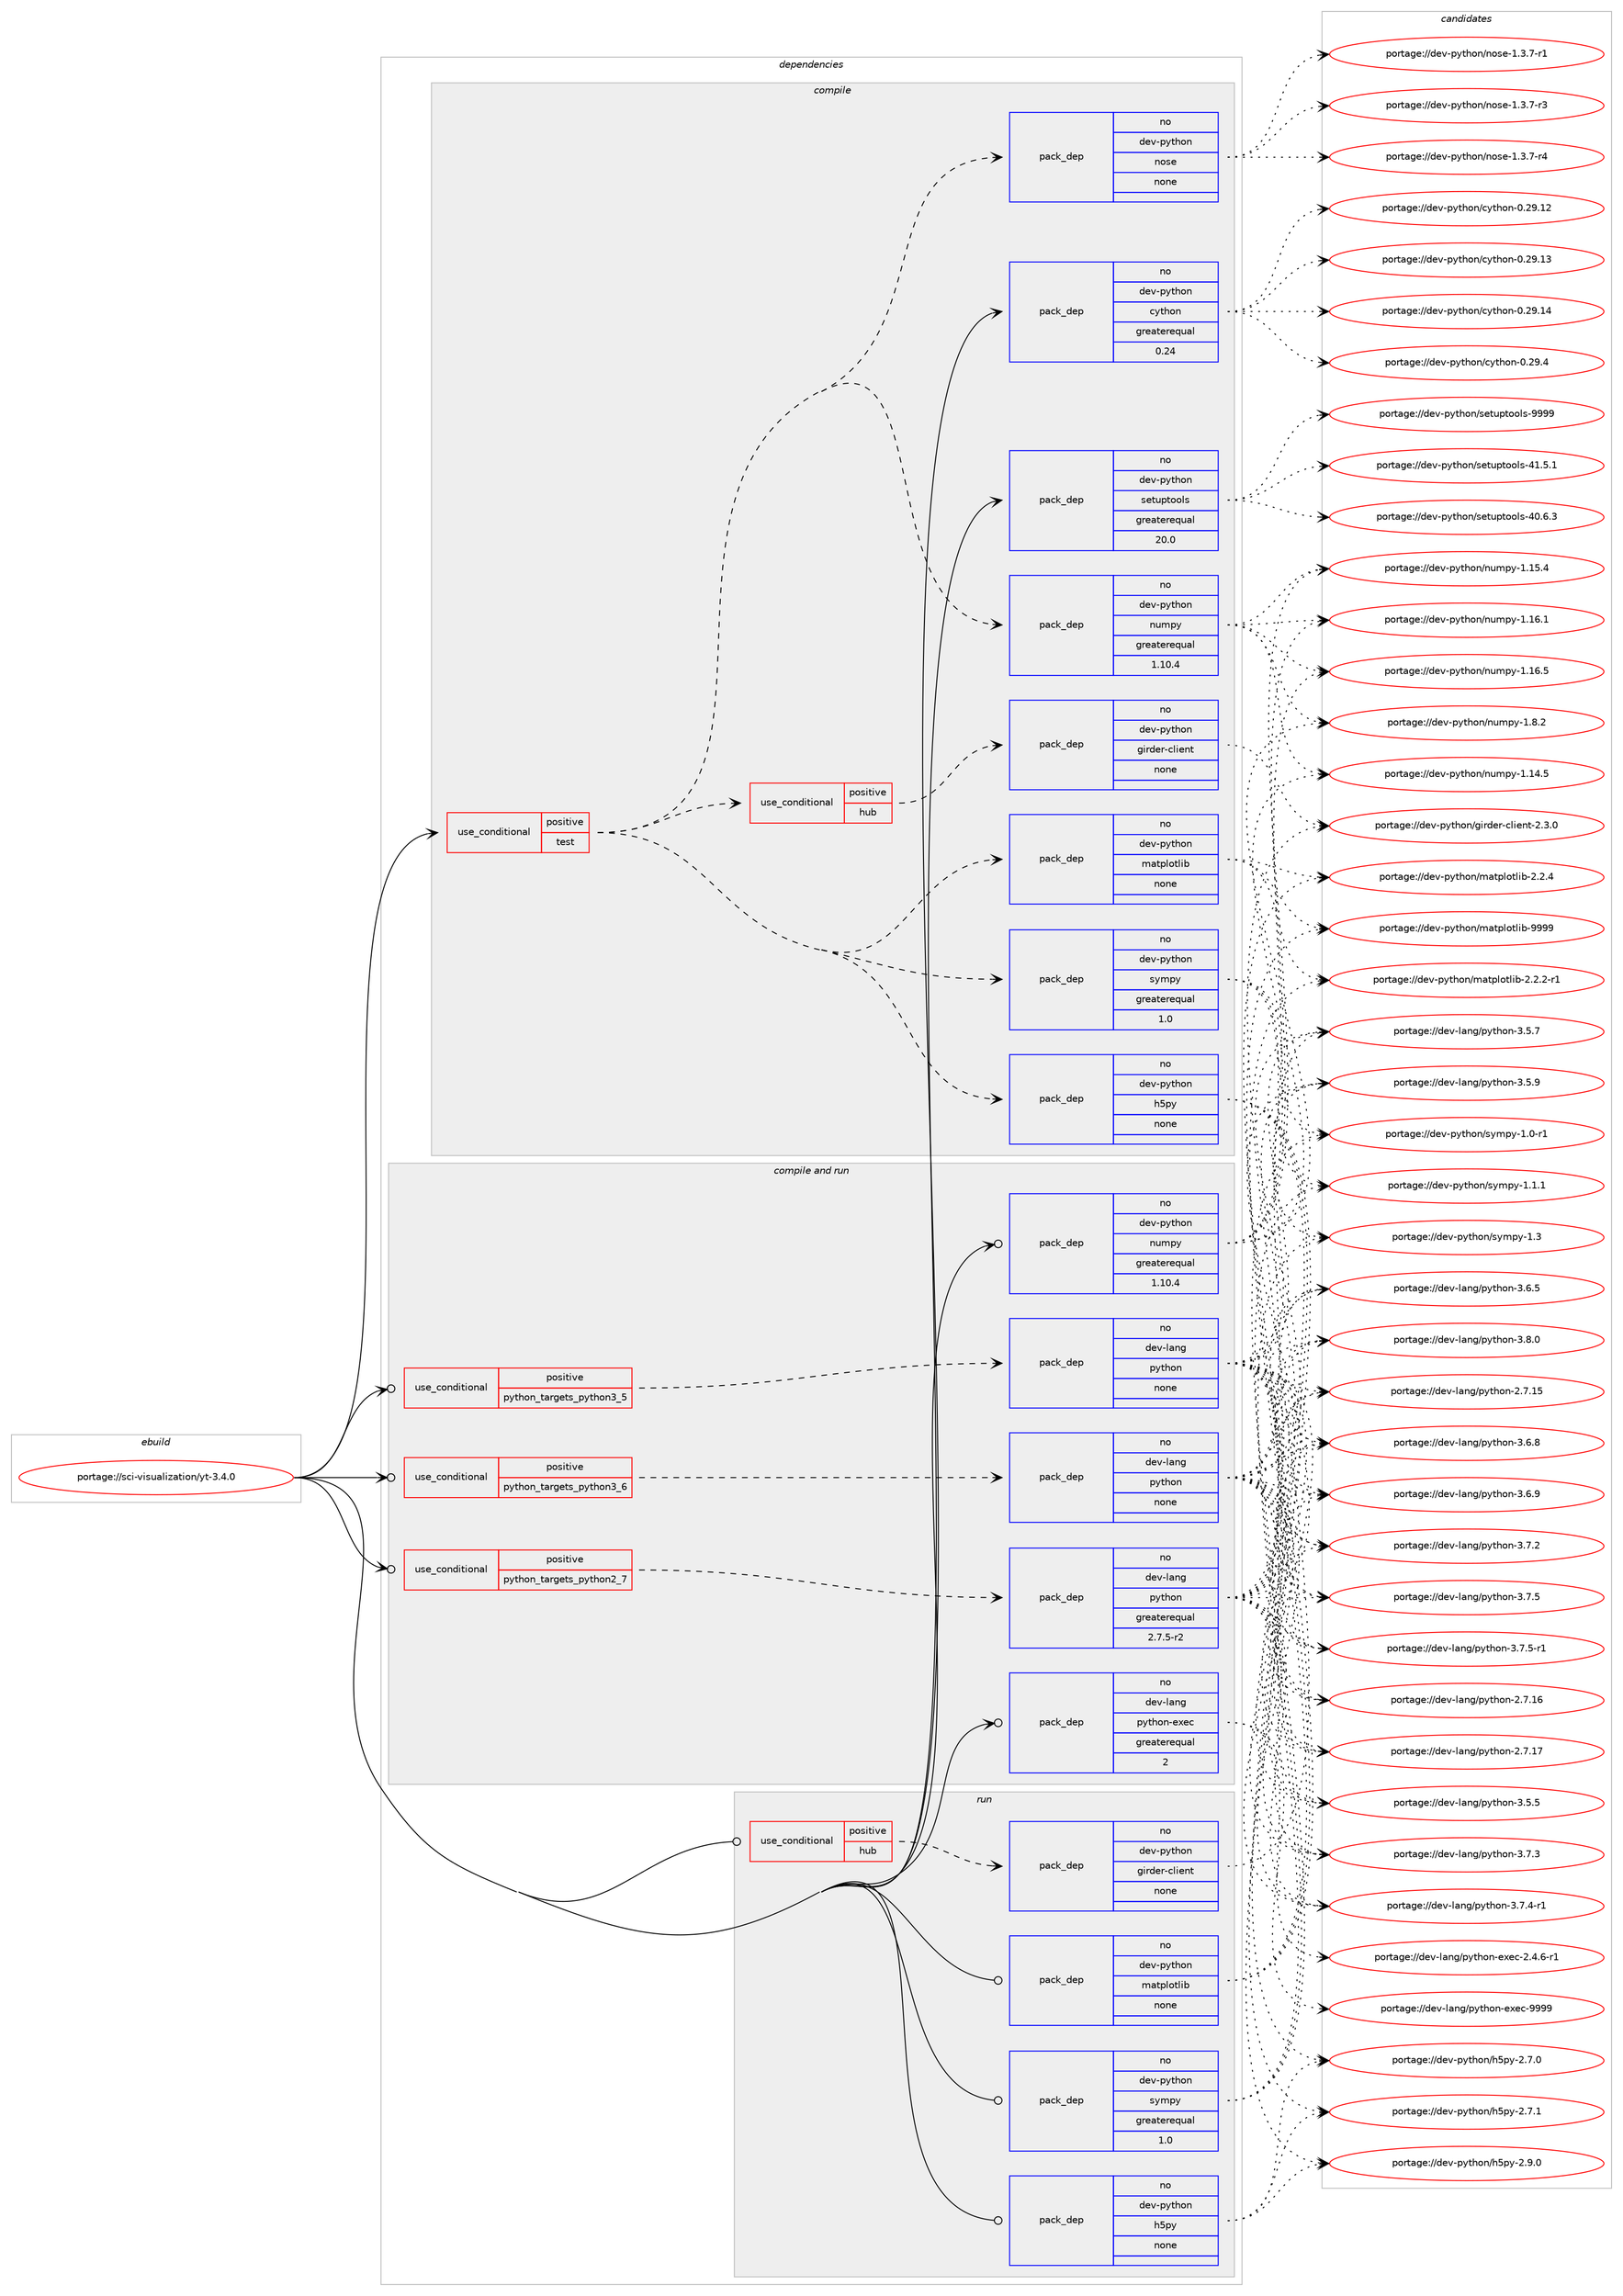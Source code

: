 digraph prolog {

# *************
# Graph options
# *************

newrank=true;
concentrate=true;
compound=true;
graph [rankdir=LR,fontname=Helvetica,fontsize=10,ranksep=1.5];#, ranksep=2.5, nodesep=0.2];
edge  [arrowhead=vee];
node  [fontname=Helvetica,fontsize=10];

# **********
# The ebuild
# **********

subgraph cluster_leftcol {
color=gray;
rank=same;
label=<<i>ebuild</i>>;
id [label="portage://sci-visualization/yt-3.4.0", color=red, width=4, href="../sci-visualization/yt-3.4.0.svg"];
}

# ****************
# The dependencies
# ****************

subgraph cluster_midcol {
color=gray;
label=<<i>dependencies</i>>;
subgraph cluster_compile {
fillcolor="#eeeeee";
style=filled;
label=<<i>compile</i>>;
subgraph cond98724 {
dependency398786 [label=<<TABLE BORDER="0" CELLBORDER="1" CELLSPACING="0" CELLPADDING="4"><TR><TD ROWSPAN="3" CELLPADDING="10">use_conditional</TD></TR><TR><TD>positive</TD></TR><TR><TD>test</TD></TR></TABLE>>, shape=none, color=red];
subgraph pack293276 {
dependency398787 [label=<<TABLE BORDER="0" CELLBORDER="1" CELLSPACING="0" CELLPADDING="4" WIDTH="220"><TR><TD ROWSPAN="6" CELLPADDING="30">pack_dep</TD></TR><TR><TD WIDTH="110">no</TD></TR><TR><TD>dev-python</TD></TR><TR><TD>numpy</TD></TR><TR><TD>greaterequal</TD></TR><TR><TD>1.10.4</TD></TR></TABLE>>, shape=none, color=blue];
}
dependency398786:e -> dependency398787:w [weight=20,style="dashed",arrowhead="vee"];
subgraph pack293277 {
dependency398788 [label=<<TABLE BORDER="0" CELLBORDER="1" CELLSPACING="0" CELLPADDING="4" WIDTH="220"><TR><TD ROWSPAN="6" CELLPADDING="30">pack_dep</TD></TR><TR><TD WIDTH="110">no</TD></TR><TR><TD>dev-python</TD></TR><TR><TD>h5py</TD></TR><TR><TD>none</TD></TR><TR><TD></TD></TR></TABLE>>, shape=none, color=blue];
}
dependency398786:e -> dependency398788:w [weight=20,style="dashed",arrowhead="vee"];
subgraph pack293278 {
dependency398789 [label=<<TABLE BORDER="0" CELLBORDER="1" CELLSPACING="0" CELLPADDING="4" WIDTH="220"><TR><TD ROWSPAN="6" CELLPADDING="30">pack_dep</TD></TR><TR><TD WIDTH="110">no</TD></TR><TR><TD>dev-python</TD></TR><TR><TD>matplotlib</TD></TR><TR><TD>none</TD></TR><TR><TD></TD></TR></TABLE>>, shape=none, color=blue];
}
dependency398786:e -> dependency398789:w [weight=20,style="dashed",arrowhead="vee"];
subgraph pack293279 {
dependency398790 [label=<<TABLE BORDER="0" CELLBORDER="1" CELLSPACING="0" CELLPADDING="4" WIDTH="220"><TR><TD ROWSPAN="6" CELLPADDING="30">pack_dep</TD></TR><TR><TD WIDTH="110">no</TD></TR><TR><TD>dev-python</TD></TR><TR><TD>sympy</TD></TR><TR><TD>greaterequal</TD></TR><TR><TD>1.0</TD></TR></TABLE>>, shape=none, color=blue];
}
dependency398786:e -> dependency398790:w [weight=20,style="dashed",arrowhead="vee"];
subgraph cond98725 {
dependency398791 [label=<<TABLE BORDER="0" CELLBORDER="1" CELLSPACING="0" CELLPADDING="4"><TR><TD ROWSPAN="3" CELLPADDING="10">use_conditional</TD></TR><TR><TD>positive</TD></TR><TR><TD>hub</TD></TR></TABLE>>, shape=none, color=red];
subgraph pack293280 {
dependency398792 [label=<<TABLE BORDER="0" CELLBORDER="1" CELLSPACING="0" CELLPADDING="4" WIDTH="220"><TR><TD ROWSPAN="6" CELLPADDING="30">pack_dep</TD></TR><TR><TD WIDTH="110">no</TD></TR><TR><TD>dev-python</TD></TR><TR><TD>girder-client</TD></TR><TR><TD>none</TD></TR><TR><TD></TD></TR></TABLE>>, shape=none, color=blue];
}
dependency398791:e -> dependency398792:w [weight=20,style="dashed",arrowhead="vee"];
}
dependency398786:e -> dependency398791:w [weight=20,style="dashed",arrowhead="vee"];
subgraph pack293281 {
dependency398793 [label=<<TABLE BORDER="0" CELLBORDER="1" CELLSPACING="0" CELLPADDING="4" WIDTH="220"><TR><TD ROWSPAN="6" CELLPADDING="30">pack_dep</TD></TR><TR><TD WIDTH="110">no</TD></TR><TR><TD>dev-python</TD></TR><TR><TD>nose</TD></TR><TR><TD>none</TD></TR><TR><TD></TD></TR></TABLE>>, shape=none, color=blue];
}
dependency398786:e -> dependency398793:w [weight=20,style="dashed",arrowhead="vee"];
}
id:e -> dependency398786:w [weight=20,style="solid",arrowhead="vee"];
subgraph pack293282 {
dependency398794 [label=<<TABLE BORDER="0" CELLBORDER="1" CELLSPACING="0" CELLPADDING="4" WIDTH="220"><TR><TD ROWSPAN="6" CELLPADDING="30">pack_dep</TD></TR><TR><TD WIDTH="110">no</TD></TR><TR><TD>dev-python</TD></TR><TR><TD>cython</TD></TR><TR><TD>greaterequal</TD></TR><TR><TD>0.24</TD></TR></TABLE>>, shape=none, color=blue];
}
id:e -> dependency398794:w [weight=20,style="solid",arrowhead="vee"];
subgraph pack293283 {
dependency398795 [label=<<TABLE BORDER="0" CELLBORDER="1" CELLSPACING="0" CELLPADDING="4" WIDTH="220"><TR><TD ROWSPAN="6" CELLPADDING="30">pack_dep</TD></TR><TR><TD WIDTH="110">no</TD></TR><TR><TD>dev-python</TD></TR><TR><TD>setuptools</TD></TR><TR><TD>greaterequal</TD></TR><TR><TD>20.0</TD></TR></TABLE>>, shape=none, color=blue];
}
id:e -> dependency398795:w [weight=20,style="solid",arrowhead="vee"];
}
subgraph cluster_compileandrun {
fillcolor="#eeeeee";
style=filled;
label=<<i>compile and run</i>>;
subgraph cond98726 {
dependency398796 [label=<<TABLE BORDER="0" CELLBORDER="1" CELLSPACING="0" CELLPADDING="4"><TR><TD ROWSPAN="3" CELLPADDING="10">use_conditional</TD></TR><TR><TD>positive</TD></TR><TR><TD>python_targets_python2_7</TD></TR></TABLE>>, shape=none, color=red];
subgraph pack293284 {
dependency398797 [label=<<TABLE BORDER="0" CELLBORDER="1" CELLSPACING="0" CELLPADDING="4" WIDTH="220"><TR><TD ROWSPAN="6" CELLPADDING="30">pack_dep</TD></TR><TR><TD WIDTH="110">no</TD></TR><TR><TD>dev-lang</TD></TR><TR><TD>python</TD></TR><TR><TD>greaterequal</TD></TR><TR><TD>2.7.5-r2</TD></TR></TABLE>>, shape=none, color=blue];
}
dependency398796:e -> dependency398797:w [weight=20,style="dashed",arrowhead="vee"];
}
id:e -> dependency398796:w [weight=20,style="solid",arrowhead="odotvee"];
subgraph cond98727 {
dependency398798 [label=<<TABLE BORDER="0" CELLBORDER="1" CELLSPACING="0" CELLPADDING="4"><TR><TD ROWSPAN="3" CELLPADDING="10">use_conditional</TD></TR><TR><TD>positive</TD></TR><TR><TD>python_targets_python3_5</TD></TR></TABLE>>, shape=none, color=red];
subgraph pack293285 {
dependency398799 [label=<<TABLE BORDER="0" CELLBORDER="1" CELLSPACING="0" CELLPADDING="4" WIDTH="220"><TR><TD ROWSPAN="6" CELLPADDING="30">pack_dep</TD></TR><TR><TD WIDTH="110">no</TD></TR><TR><TD>dev-lang</TD></TR><TR><TD>python</TD></TR><TR><TD>none</TD></TR><TR><TD></TD></TR></TABLE>>, shape=none, color=blue];
}
dependency398798:e -> dependency398799:w [weight=20,style="dashed",arrowhead="vee"];
}
id:e -> dependency398798:w [weight=20,style="solid",arrowhead="odotvee"];
subgraph cond98728 {
dependency398800 [label=<<TABLE BORDER="0" CELLBORDER="1" CELLSPACING="0" CELLPADDING="4"><TR><TD ROWSPAN="3" CELLPADDING="10">use_conditional</TD></TR><TR><TD>positive</TD></TR><TR><TD>python_targets_python3_6</TD></TR></TABLE>>, shape=none, color=red];
subgraph pack293286 {
dependency398801 [label=<<TABLE BORDER="0" CELLBORDER="1" CELLSPACING="0" CELLPADDING="4" WIDTH="220"><TR><TD ROWSPAN="6" CELLPADDING="30">pack_dep</TD></TR><TR><TD WIDTH="110">no</TD></TR><TR><TD>dev-lang</TD></TR><TR><TD>python</TD></TR><TR><TD>none</TD></TR><TR><TD></TD></TR></TABLE>>, shape=none, color=blue];
}
dependency398800:e -> dependency398801:w [weight=20,style="dashed",arrowhead="vee"];
}
id:e -> dependency398800:w [weight=20,style="solid",arrowhead="odotvee"];
subgraph pack293287 {
dependency398802 [label=<<TABLE BORDER="0" CELLBORDER="1" CELLSPACING="0" CELLPADDING="4" WIDTH="220"><TR><TD ROWSPAN="6" CELLPADDING="30">pack_dep</TD></TR><TR><TD WIDTH="110">no</TD></TR><TR><TD>dev-lang</TD></TR><TR><TD>python-exec</TD></TR><TR><TD>greaterequal</TD></TR><TR><TD>2</TD></TR></TABLE>>, shape=none, color=blue];
}
id:e -> dependency398802:w [weight=20,style="solid",arrowhead="odotvee"];
subgraph pack293288 {
dependency398803 [label=<<TABLE BORDER="0" CELLBORDER="1" CELLSPACING="0" CELLPADDING="4" WIDTH="220"><TR><TD ROWSPAN="6" CELLPADDING="30">pack_dep</TD></TR><TR><TD WIDTH="110">no</TD></TR><TR><TD>dev-python</TD></TR><TR><TD>numpy</TD></TR><TR><TD>greaterequal</TD></TR><TR><TD>1.10.4</TD></TR></TABLE>>, shape=none, color=blue];
}
id:e -> dependency398803:w [weight=20,style="solid",arrowhead="odotvee"];
}
subgraph cluster_run {
fillcolor="#eeeeee";
style=filled;
label=<<i>run</i>>;
subgraph cond98729 {
dependency398804 [label=<<TABLE BORDER="0" CELLBORDER="1" CELLSPACING="0" CELLPADDING="4"><TR><TD ROWSPAN="3" CELLPADDING="10">use_conditional</TD></TR><TR><TD>positive</TD></TR><TR><TD>hub</TD></TR></TABLE>>, shape=none, color=red];
subgraph pack293289 {
dependency398805 [label=<<TABLE BORDER="0" CELLBORDER="1" CELLSPACING="0" CELLPADDING="4" WIDTH="220"><TR><TD ROWSPAN="6" CELLPADDING="30">pack_dep</TD></TR><TR><TD WIDTH="110">no</TD></TR><TR><TD>dev-python</TD></TR><TR><TD>girder-client</TD></TR><TR><TD>none</TD></TR><TR><TD></TD></TR></TABLE>>, shape=none, color=blue];
}
dependency398804:e -> dependency398805:w [weight=20,style="dashed",arrowhead="vee"];
}
id:e -> dependency398804:w [weight=20,style="solid",arrowhead="odot"];
subgraph pack293290 {
dependency398806 [label=<<TABLE BORDER="0" CELLBORDER="1" CELLSPACING="0" CELLPADDING="4" WIDTH="220"><TR><TD ROWSPAN="6" CELLPADDING="30">pack_dep</TD></TR><TR><TD WIDTH="110">no</TD></TR><TR><TD>dev-python</TD></TR><TR><TD>h5py</TD></TR><TR><TD>none</TD></TR><TR><TD></TD></TR></TABLE>>, shape=none, color=blue];
}
id:e -> dependency398806:w [weight=20,style="solid",arrowhead="odot"];
subgraph pack293291 {
dependency398807 [label=<<TABLE BORDER="0" CELLBORDER="1" CELLSPACING="0" CELLPADDING="4" WIDTH="220"><TR><TD ROWSPAN="6" CELLPADDING="30">pack_dep</TD></TR><TR><TD WIDTH="110">no</TD></TR><TR><TD>dev-python</TD></TR><TR><TD>matplotlib</TD></TR><TR><TD>none</TD></TR><TR><TD></TD></TR></TABLE>>, shape=none, color=blue];
}
id:e -> dependency398807:w [weight=20,style="solid",arrowhead="odot"];
subgraph pack293292 {
dependency398808 [label=<<TABLE BORDER="0" CELLBORDER="1" CELLSPACING="0" CELLPADDING="4" WIDTH="220"><TR><TD ROWSPAN="6" CELLPADDING="30">pack_dep</TD></TR><TR><TD WIDTH="110">no</TD></TR><TR><TD>dev-python</TD></TR><TR><TD>sympy</TD></TR><TR><TD>greaterequal</TD></TR><TR><TD>1.0</TD></TR></TABLE>>, shape=none, color=blue];
}
id:e -> dependency398808:w [weight=20,style="solid",arrowhead="odot"];
}
}

# **************
# The candidates
# **************

subgraph cluster_choices {
rank=same;
color=gray;
label=<<i>candidates</i>>;

subgraph choice293276 {
color=black;
nodesep=1;
choiceportage100101118451121211161041111104711011710911212145494649524653 [label="portage://dev-python/numpy-1.14.5", color=red, width=4,href="../dev-python/numpy-1.14.5.svg"];
choiceportage100101118451121211161041111104711011710911212145494649534652 [label="portage://dev-python/numpy-1.15.4", color=red, width=4,href="../dev-python/numpy-1.15.4.svg"];
choiceportage100101118451121211161041111104711011710911212145494649544649 [label="portage://dev-python/numpy-1.16.1", color=red, width=4,href="../dev-python/numpy-1.16.1.svg"];
choiceportage100101118451121211161041111104711011710911212145494649544653 [label="portage://dev-python/numpy-1.16.5", color=red, width=4,href="../dev-python/numpy-1.16.5.svg"];
choiceportage1001011184511212111610411111047110117109112121454946564650 [label="portage://dev-python/numpy-1.8.2", color=red, width=4,href="../dev-python/numpy-1.8.2.svg"];
dependency398787:e -> choiceportage100101118451121211161041111104711011710911212145494649524653:w [style=dotted,weight="100"];
dependency398787:e -> choiceportage100101118451121211161041111104711011710911212145494649534652:w [style=dotted,weight="100"];
dependency398787:e -> choiceportage100101118451121211161041111104711011710911212145494649544649:w [style=dotted,weight="100"];
dependency398787:e -> choiceportage100101118451121211161041111104711011710911212145494649544653:w [style=dotted,weight="100"];
dependency398787:e -> choiceportage1001011184511212111610411111047110117109112121454946564650:w [style=dotted,weight="100"];
}
subgraph choice293277 {
color=black;
nodesep=1;
choiceportage100101118451121211161041111104710453112121455046554648 [label="portage://dev-python/h5py-2.7.0", color=red, width=4,href="../dev-python/h5py-2.7.0.svg"];
choiceportage100101118451121211161041111104710453112121455046554649 [label="portage://dev-python/h5py-2.7.1", color=red, width=4,href="../dev-python/h5py-2.7.1.svg"];
choiceportage100101118451121211161041111104710453112121455046574648 [label="portage://dev-python/h5py-2.9.0", color=red, width=4,href="../dev-python/h5py-2.9.0.svg"];
dependency398788:e -> choiceportage100101118451121211161041111104710453112121455046554648:w [style=dotted,weight="100"];
dependency398788:e -> choiceportage100101118451121211161041111104710453112121455046554649:w [style=dotted,weight="100"];
dependency398788:e -> choiceportage100101118451121211161041111104710453112121455046574648:w [style=dotted,weight="100"];
}
subgraph choice293278 {
color=black;
nodesep=1;
choiceportage100101118451121211161041111104710997116112108111116108105984550465046504511449 [label="portage://dev-python/matplotlib-2.2.2-r1", color=red, width=4,href="../dev-python/matplotlib-2.2.2-r1.svg"];
choiceportage10010111845112121116104111110471099711611210811111610810598455046504652 [label="portage://dev-python/matplotlib-2.2.4", color=red, width=4,href="../dev-python/matplotlib-2.2.4.svg"];
choiceportage100101118451121211161041111104710997116112108111116108105984557575757 [label="portage://dev-python/matplotlib-9999", color=red, width=4,href="../dev-python/matplotlib-9999.svg"];
dependency398789:e -> choiceportage100101118451121211161041111104710997116112108111116108105984550465046504511449:w [style=dotted,weight="100"];
dependency398789:e -> choiceportage10010111845112121116104111110471099711611210811111610810598455046504652:w [style=dotted,weight="100"];
dependency398789:e -> choiceportage100101118451121211161041111104710997116112108111116108105984557575757:w [style=dotted,weight="100"];
}
subgraph choice293279 {
color=black;
nodesep=1;
choiceportage1001011184511212111610411111047115121109112121454946484511449 [label="portage://dev-python/sympy-1.0-r1", color=red, width=4,href="../dev-python/sympy-1.0-r1.svg"];
choiceportage1001011184511212111610411111047115121109112121454946494649 [label="portage://dev-python/sympy-1.1.1", color=red, width=4,href="../dev-python/sympy-1.1.1.svg"];
choiceportage100101118451121211161041111104711512110911212145494651 [label="portage://dev-python/sympy-1.3", color=red, width=4,href="../dev-python/sympy-1.3.svg"];
dependency398790:e -> choiceportage1001011184511212111610411111047115121109112121454946484511449:w [style=dotted,weight="100"];
dependency398790:e -> choiceportage1001011184511212111610411111047115121109112121454946494649:w [style=dotted,weight="100"];
dependency398790:e -> choiceportage100101118451121211161041111104711512110911212145494651:w [style=dotted,weight="100"];
}
subgraph choice293280 {
color=black;
nodesep=1;
choiceportage10010111845112121116104111110471031051141001011144599108105101110116455046514648 [label="portage://dev-python/girder-client-2.3.0", color=red, width=4,href="../dev-python/girder-client-2.3.0.svg"];
dependency398792:e -> choiceportage10010111845112121116104111110471031051141001011144599108105101110116455046514648:w [style=dotted,weight="100"];
}
subgraph choice293281 {
color=black;
nodesep=1;
choiceportage10010111845112121116104111110471101111151014549465146554511449 [label="portage://dev-python/nose-1.3.7-r1", color=red, width=4,href="../dev-python/nose-1.3.7-r1.svg"];
choiceportage10010111845112121116104111110471101111151014549465146554511451 [label="portage://dev-python/nose-1.3.7-r3", color=red, width=4,href="../dev-python/nose-1.3.7-r3.svg"];
choiceportage10010111845112121116104111110471101111151014549465146554511452 [label="portage://dev-python/nose-1.3.7-r4", color=red, width=4,href="../dev-python/nose-1.3.7-r4.svg"];
dependency398793:e -> choiceportage10010111845112121116104111110471101111151014549465146554511449:w [style=dotted,weight="100"];
dependency398793:e -> choiceportage10010111845112121116104111110471101111151014549465146554511451:w [style=dotted,weight="100"];
dependency398793:e -> choiceportage10010111845112121116104111110471101111151014549465146554511452:w [style=dotted,weight="100"];
}
subgraph choice293282 {
color=black;
nodesep=1;
choiceportage1001011184511212111610411111047991211161041111104548465057464950 [label="portage://dev-python/cython-0.29.12", color=red, width=4,href="../dev-python/cython-0.29.12.svg"];
choiceportage1001011184511212111610411111047991211161041111104548465057464951 [label="portage://dev-python/cython-0.29.13", color=red, width=4,href="../dev-python/cython-0.29.13.svg"];
choiceportage1001011184511212111610411111047991211161041111104548465057464952 [label="portage://dev-python/cython-0.29.14", color=red, width=4,href="../dev-python/cython-0.29.14.svg"];
choiceportage10010111845112121116104111110479912111610411111045484650574652 [label="portage://dev-python/cython-0.29.4", color=red, width=4,href="../dev-python/cython-0.29.4.svg"];
dependency398794:e -> choiceportage1001011184511212111610411111047991211161041111104548465057464950:w [style=dotted,weight="100"];
dependency398794:e -> choiceportage1001011184511212111610411111047991211161041111104548465057464951:w [style=dotted,weight="100"];
dependency398794:e -> choiceportage1001011184511212111610411111047991211161041111104548465057464952:w [style=dotted,weight="100"];
dependency398794:e -> choiceportage10010111845112121116104111110479912111610411111045484650574652:w [style=dotted,weight="100"];
}
subgraph choice293283 {
color=black;
nodesep=1;
choiceportage100101118451121211161041111104711510111611711211611111110811545524846544651 [label="portage://dev-python/setuptools-40.6.3", color=red, width=4,href="../dev-python/setuptools-40.6.3.svg"];
choiceportage100101118451121211161041111104711510111611711211611111110811545524946534649 [label="portage://dev-python/setuptools-41.5.1", color=red, width=4,href="../dev-python/setuptools-41.5.1.svg"];
choiceportage10010111845112121116104111110471151011161171121161111111081154557575757 [label="portage://dev-python/setuptools-9999", color=red, width=4,href="../dev-python/setuptools-9999.svg"];
dependency398795:e -> choiceportage100101118451121211161041111104711510111611711211611111110811545524846544651:w [style=dotted,weight="100"];
dependency398795:e -> choiceportage100101118451121211161041111104711510111611711211611111110811545524946534649:w [style=dotted,weight="100"];
dependency398795:e -> choiceportage10010111845112121116104111110471151011161171121161111111081154557575757:w [style=dotted,weight="100"];
}
subgraph choice293284 {
color=black;
nodesep=1;
choiceportage10010111845108971101034711212111610411111045504655464953 [label="portage://dev-lang/python-2.7.15", color=red, width=4,href="../dev-lang/python-2.7.15.svg"];
choiceportage10010111845108971101034711212111610411111045504655464954 [label="portage://dev-lang/python-2.7.16", color=red, width=4,href="../dev-lang/python-2.7.16.svg"];
choiceportage10010111845108971101034711212111610411111045504655464955 [label="portage://dev-lang/python-2.7.17", color=red, width=4,href="../dev-lang/python-2.7.17.svg"];
choiceportage100101118451089711010347112121116104111110455146534653 [label="portage://dev-lang/python-3.5.5", color=red, width=4,href="../dev-lang/python-3.5.5.svg"];
choiceportage100101118451089711010347112121116104111110455146534655 [label="portage://dev-lang/python-3.5.7", color=red, width=4,href="../dev-lang/python-3.5.7.svg"];
choiceportage100101118451089711010347112121116104111110455146534657 [label="portage://dev-lang/python-3.5.9", color=red, width=4,href="../dev-lang/python-3.5.9.svg"];
choiceportage100101118451089711010347112121116104111110455146544653 [label="portage://dev-lang/python-3.6.5", color=red, width=4,href="../dev-lang/python-3.6.5.svg"];
choiceportage100101118451089711010347112121116104111110455146544656 [label="portage://dev-lang/python-3.6.8", color=red, width=4,href="../dev-lang/python-3.6.8.svg"];
choiceportage100101118451089711010347112121116104111110455146544657 [label="portage://dev-lang/python-3.6.9", color=red, width=4,href="../dev-lang/python-3.6.9.svg"];
choiceportage100101118451089711010347112121116104111110455146554650 [label="portage://dev-lang/python-3.7.2", color=red, width=4,href="../dev-lang/python-3.7.2.svg"];
choiceportage100101118451089711010347112121116104111110455146554651 [label="portage://dev-lang/python-3.7.3", color=red, width=4,href="../dev-lang/python-3.7.3.svg"];
choiceportage1001011184510897110103471121211161041111104551465546524511449 [label="portage://dev-lang/python-3.7.4-r1", color=red, width=4,href="../dev-lang/python-3.7.4-r1.svg"];
choiceportage100101118451089711010347112121116104111110455146554653 [label="portage://dev-lang/python-3.7.5", color=red, width=4,href="../dev-lang/python-3.7.5.svg"];
choiceportage1001011184510897110103471121211161041111104551465546534511449 [label="portage://dev-lang/python-3.7.5-r1", color=red, width=4,href="../dev-lang/python-3.7.5-r1.svg"];
choiceportage100101118451089711010347112121116104111110455146564648 [label="portage://dev-lang/python-3.8.0", color=red, width=4,href="../dev-lang/python-3.8.0.svg"];
dependency398797:e -> choiceportage10010111845108971101034711212111610411111045504655464953:w [style=dotted,weight="100"];
dependency398797:e -> choiceportage10010111845108971101034711212111610411111045504655464954:w [style=dotted,weight="100"];
dependency398797:e -> choiceportage10010111845108971101034711212111610411111045504655464955:w [style=dotted,weight="100"];
dependency398797:e -> choiceportage100101118451089711010347112121116104111110455146534653:w [style=dotted,weight="100"];
dependency398797:e -> choiceportage100101118451089711010347112121116104111110455146534655:w [style=dotted,weight="100"];
dependency398797:e -> choiceportage100101118451089711010347112121116104111110455146534657:w [style=dotted,weight="100"];
dependency398797:e -> choiceportage100101118451089711010347112121116104111110455146544653:w [style=dotted,weight="100"];
dependency398797:e -> choiceportage100101118451089711010347112121116104111110455146544656:w [style=dotted,weight="100"];
dependency398797:e -> choiceportage100101118451089711010347112121116104111110455146544657:w [style=dotted,weight="100"];
dependency398797:e -> choiceportage100101118451089711010347112121116104111110455146554650:w [style=dotted,weight="100"];
dependency398797:e -> choiceportage100101118451089711010347112121116104111110455146554651:w [style=dotted,weight="100"];
dependency398797:e -> choiceportage1001011184510897110103471121211161041111104551465546524511449:w [style=dotted,weight="100"];
dependency398797:e -> choiceportage100101118451089711010347112121116104111110455146554653:w [style=dotted,weight="100"];
dependency398797:e -> choiceportage1001011184510897110103471121211161041111104551465546534511449:w [style=dotted,weight="100"];
dependency398797:e -> choiceportage100101118451089711010347112121116104111110455146564648:w [style=dotted,weight="100"];
}
subgraph choice293285 {
color=black;
nodesep=1;
choiceportage10010111845108971101034711212111610411111045504655464953 [label="portage://dev-lang/python-2.7.15", color=red, width=4,href="../dev-lang/python-2.7.15.svg"];
choiceportage10010111845108971101034711212111610411111045504655464954 [label="portage://dev-lang/python-2.7.16", color=red, width=4,href="../dev-lang/python-2.7.16.svg"];
choiceportage10010111845108971101034711212111610411111045504655464955 [label="portage://dev-lang/python-2.7.17", color=red, width=4,href="../dev-lang/python-2.7.17.svg"];
choiceportage100101118451089711010347112121116104111110455146534653 [label="portage://dev-lang/python-3.5.5", color=red, width=4,href="../dev-lang/python-3.5.5.svg"];
choiceportage100101118451089711010347112121116104111110455146534655 [label="portage://dev-lang/python-3.5.7", color=red, width=4,href="../dev-lang/python-3.5.7.svg"];
choiceportage100101118451089711010347112121116104111110455146534657 [label="portage://dev-lang/python-3.5.9", color=red, width=4,href="../dev-lang/python-3.5.9.svg"];
choiceportage100101118451089711010347112121116104111110455146544653 [label="portage://dev-lang/python-3.6.5", color=red, width=4,href="../dev-lang/python-3.6.5.svg"];
choiceportage100101118451089711010347112121116104111110455146544656 [label="portage://dev-lang/python-3.6.8", color=red, width=4,href="../dev-lang/python-3.6.8.svg"];
choiceportage100101118451089711010347112121116104111110455146544657 [label="portage://dev-lang/python-3.6.9", color=red, width=4,href="../dev-lang/python-3.6.9.svg"];
choiceportage100101118451089711010347112121116104111110455146554650 [label="portage://dev-lang/python-3.7.2", color=red, width=4,href="../dev-lang/python-3.7.2.svg"];
choiceportage100101118451089711010347112121116104111110455146554651 [label="portage://dev-lang/python-3.7.3", color=red, width=4,href="../dev-lang/python-3.7.3.svg"];
choiceportage1001011184510897110103471121211161041111104551465546524511449 [label="portage://dev-lang/python-3.7.4-r1", color=red, width=4,href="../dev-lang/python-3.7.4-r1.svg"];
choiceportage100101118451089711010347112121116104111110455146554653 [label="portage://dev-lang/python-3.7.5", color=red, width=4,href="../dev-lang/python-3.7.5.svg"];
choiceportage1001011184510897110103471121211161041111104551465546534511449 [label="portage://dev-lang/python-3.7.5-r1", color=red, width=4,href="../dev-lang/python-3.7.5-r1.svg"];
choiceportage100101118451089711010347112121116104111110455146564648 [label="portage://dev-lang/python-3.8.0", color=red, width=4,href="../dev-lang/python-3.8.0.svg"];
dependency398799:e -> choiceportage10010111845108971101034711212111610411111045504655464953:w [style=dotted,weight="100"];
dependency398799:e -> choiceportage10010111845108971101034711212111610411111045504655464954:w [style=dotted,weight="100"];
dependency398799:e -> choiceportage10010111845108971101034711212111610411111045504655464955:w [style=dotted,weight="100"];
dependency398799:e -> choiceportage100101118451089711010347112121116104111110455146534653:w [style=dotted,weight="100"];
dependency398799:e -> choiceportage100101118451089711010347112121116104111110455146534655:w [style=dotted,weight="100"];
dependency398799:e -> choiceportage100101118451089711010347112121116104111110455146534657:w [style=dotted,weight="100"];
dependency398799:e -> choiceportage100101118451089711010347112121116104111110455146544653:w [style=dotted,weight="100"];
dependency398799:e -> choiceportage100101118451089711010347112121116104111110455146544656:w [style=dotted,weight="100"];
dependency398799:e -> choiceportage100101118451089711010347112121116104111110455146544657:w [style=dotted,weight="100"];
dependency398799:e -> choiceportage100101118451089711010347112121116104111110455146554650:w [style=dotted,weight="100"];
dependency398799:e -> choiceportage100101118451089711010347112121116104111110455146554651:w [style=dotted,weight="100"];
dependency398799:e -> choiceportage1001011184510897110103471121211161041111104551465546524511449:w [style=dotted,weight="100"];
dependency398799:e -> choiceportage100101118451089711010347112121116104111110455146554653:w [style=dotted,weight="100"];
dependency398799:e -> choiceportage1001011184510897110103471121211161041111104551465546534511449:w [style=dotted,weight="100"];
dependency398799:e -> choiceportage100101118451089711010347112121116104111110455146564648:w [style=dotted,weight="100"];
}
subgraph choice293286 {
color=black;
nodesep=1;
choiceportage10010111845108971101034711212111610411111045504655464953 [label="portage://dev-lang/python-2.7.15", color=red, width=4,href="../dev-lang/python-2.7.15.svg"];
choiceportage10010111845108971101034711212111610411111045504655464954 [label="portage://dev-lang/python-2.7.16", color=red, width=4,href="../dev-lang/python-2.7.16.svg"];
choiceportage10010111845108971101034711212111610411111045504655464955 [label="portage://dev-lang/python-2.7.17", color=red, width=4,href="../dev-lang/python-2.7.17.svg"];
choiceportage100101118451089711010347112121116104111110455146534653 [label="portage://dev-lang/python-3.5.5", color=red, width=4,href="../dev-lang/python-3.5.5.svg"];
choiceportage100101118451089711010347112121116104111110455146534655 [label="portage://dev-lang/python-3.5.7", color=red, width=4,href="../dev-lang/python-3.5.7.svg"];
choiceportage100101118451089711010347112121116104111110455146534657 [label="portage://dev-lang/python-3.5.9", color=red, width=4,href="../dev-lang/python-3.5.9.svg"];
choiceportage100101118451089711010347112121116104111110455146544653 [label="portage://dev-lang/python-3.6.5", color=red, width=4,href="../dev-lang/python-3.6.5.svg"];
choiceportage100101118451089711010347112121116104111110455146544656 [label="portage://dev-lang/python-3.6.8", color=red, width=4,href="../dev-lang/python-3.6.8.svg"];
choiceportage100101118451089711010347112121116104111110455146544657 [label="portage://dev-lang/python-3.6.9", color=red, width=4,href="../dev-lang/python-3.6.9.svg"];
choiceportage100101118451089711010347112121116104111110455146554650 [label="portage://dev-lang/python-3.7.2", color=red, width=4,href="../dev-lang/python-3.7.2.svg"];
choiceportage100101118451089711010347112121116104111110455146554651 [label="portage://dev-lang/python-3.7.3", color=red, width=4,href="../dev-lang/python-3.7.3.svg"];
choiceportage1001011184510897110103471121211161041111104551465546524511449 [label="portage://dev-lang/python-3.7.4-r1", color=red, width=4,href="../dev-lang/python-3.7.4-r1.svg"];
choiceportage100101118451089711010347112121116104111110455146554653 [label="portage://dev-lang/python-3.7.5", color=red, width=4,href="../dev-lang/python-3.7.5.svg"];
choiceportage1001011184510897110103471121211161041111104551465546534511449 [label="portage://dev-lang/python-3.7.5-r1", color=red, width=4,href="../dev-lang/python-3.7.5-r1.svg"];
choiceportage100101118451089711010347112121116104111110455146564648 [label="portage://dev-lang/python-3.8.0", color=red, width=4,href="../dev-lang/python-3.8.0.svg"];
dependency398801:e -> choiceportage10010111845108971101034711212111610411111045504655464953:w [style=dotted,weight="100"];
dependency398801:e -> choiceportage10010111845108971101034711212111610411111045504655464954:w [style=dotted,weight="100"];
dependency398801:e -> choiceportage10010111845108971101034711212111610411111045504655464955:w [style=dotted,weight="100"];
dependency398801:e -> choiceportage100101118451089711010347112121116104111110455146534653:w [style=dotted,weight="100"];
dependency398801:e -> choiceportage100101118451089711010347112121116104111110455146534655:w [style=dotted,weight="100"];
dependency398801:e -> choiceportage100101118451089711010347112121116104111110455146534657:w [style=dotted,weight="100"];
dependency398801:e -> choiceportage100101118451089711010347112121116104111110455146544653:w [style=dotted,weight="100"];
dependency398801:e -> choiceportage100101118451089711010347112121116104111110455146544656:w [style=dotted,weight="100"];
dependency398801:e -> choiceportage100101118451089711010347112121116104111110455146544657:w [style=dotted,weight="100"];
dependency398801:e -> choiceportage100101118451089711010347112121116104111110455146554650:w [style=dotted,weight="100"];
dependency398801:e -> choiceportage100101118451089711010347112121116104111110455146554651:w [style=dotted,weight="100"];
dependency398801:e -> choiceportage1001011184510897110103471121211161041111104551465546524511449:w [style=dotted,weight="100"];
dependency398801:e -> choiceportage100101118451089711010347112121116104111110455146554653:w [style=dotted,weight="100"];
dependency398801:e -> choiceportage1001011184510897110103471121211161041111104551465546534511449:w [style=dotted,weight="100"];
dependency398801:e -> choiceportage100101118451089711010347112121116104111110455146564648:w [style=dotted,weight="100"];
}
subgraph choice293287 {
color=black;
nodesep=1;
choiceportage10010111845108971101034711212111610411111045101120101994550465246544511449 [label="portage://dev-lang/python-exec-2.4.6-r1", color=red, width=4,href="../dev-lang/python-exec-2.4.6-r1.svg"];
choiceportage10010111845108971101034711212111610411111045101120101994557575757 [label="portage://dev-lang/python-exec-9999", color=red, width=4,href="../dev-lang/python-exec-9999.svg"];
dependency398802:e -> choiceportage10010111845108971101034711212111610411111045101120101994550465246544511449:w [style=dotted,weight="100"];
dependency398802:e -> choiceportage10010111845108971101034711212111610411111045101120101994557575757:w [style=dotted,weight="100"];
}
subgraph choice293288 {
color=black;
nodesep=1;
choiceportage100101118451121211161041111104711011710911212145494649524653 [label="portage://dev-python/numpy-1.14.5", color=red, width=4,href="../dev-python/numpy-1.14.5.svg"];
choiceportage100101118451121211161041111104711011710911212145494649534652 [label="portage://dev-python/numpy-1.15.4", color=red, width=4,href="../dev-python/numpy-1.15.4.svg"];
choiceportage100101118451121211161041111104711011710911212145494649544649 [label="portage://dev-python/numpy-1.16.1", color=red, width=4,href="../dev-python/numpy-1.16.1.svg"];
choiceportage100101118451121211161041111104711011710911212145494649544653 [label="portage://dev-python/numpy-1.16.5", color=red, width=4,href="../dev-python/numpy-1.16.5.svg"];
choiceportage1001011184511212111610411111047110117109112121454946564650 [label="portage://dev-python/numpy-1.8.2", color=red, width=4,href="../dev-python/numpy-1.8.2.svg"];
dependency398803:e -> choiceportage100101118451121211161041111104711011710911212145494649524653:w [style=dotted,weight="100"];
dependency398803:e -> choiceportage100101118451121211161041111104711011710911212145494649534652:w [style=dotted,weight="100"];
dependency398803:e -> choiceportage100101118451121211161041111104711011710911212145494649544649:w [style=dotted,weight="100"];
dependency398803:e -> choiceportage100101118451121211161041111104711011710911212145494649544653:w [style=dotted,weight="100"];
dependency398803:e -> choiceportage1001011184511212111610411111047110117109112121454946564650:w [style=dotted,weight="100"];
}
subgraph choice293289 {
color=black;
nodesep=1;
choiceportage10010111845112121116104111110471031051141001011144599108105101110116455046514648 [label="portage://dev-python/girder-client-2.3.0", color=red, width=4,href="../dev-python/girder-client-2.3.0.svg"];
dependency398805:e -> choiceportage10010111845112121116104111110471031051141001011144599108105101110116455046514648:w [style=dotted,weight="100"];
}
subgraph choice293290 {
color=black;
nodesep=1;
choiceportage100101118451121211161041111104710453112121455046554648 [label="portage://dev-python/h5py-2.7.0", color=red, width=4,href="../dev-python/h5py-2.7.0.svg"];
choiceportage100101118451121211161041111104710453112121455046554649 [label="portage://dev-python/h5py-2.7.1", color=red, width=4,href="../dev-python/h5py-2.7.1.svg"];
choiceportage100101118451121211161041111104710453112121455046574648 [label="portage://dev-python/h5py-2.9.0", color=red, width=4,href="../dev-python/h5py-2.9.0.svg"];
dependency398806:e -> choiceportage100101118451121211161041111104710453112121455046554648:w [style=dotted,weight="100"];
dependency398806:e -> choiceportage100101118451121211161041111104710453112121455046554649:w [style=dotted,weight="100"];
dependency398806:e -> choiceportage100101118451121211161041111104710453112121455046574648:w [style=dotted,weight="100"];
}
subgraph choice293291 {
color=black;
nodesep=1;
choiceportage100101118451121211161041111104710997116112108111116108105984550465046504511449 [label="portage://dev-python/matplotlib-2.2.2-r1", color=red, width=4,href="../dev-python/matplotlib-2.2.2-r1.svg"];
choiceportage10010111845112121116104111110471099711611210811111610810598455046504652 [label="portage://dev-python/matplotlib-2.2.4", color=red, width=4,href="../dev-python/matplotlib-2.2.4.svg"];
choiceportage100101118451121211161041111104710997116112108111116108105984557575757 [label="portage://dev-python/matplotlib-9999", color=red, width=4,href="../dev-python/matplotlib-9999.svg"];
dependency398807:e -> choiceportage100101118451121211161041111104710997116112108111116108105984550465046504511449:w [style=dotted,weight="100"];
dependency398807:e -> choiceportage10010111845112121116104111110471099711611210811111610810598455046504652:w [style=dotted,weight="100"];
dependency398807:e -> choiceportage100101118451121211161041111104710997116112108111116108105984557575757:w [style=dotted,weight="100"];
}
subgraph choice293292 {
color=black;
nodesep=1;
choiceportage1001011184511212111610411111047115121109112121454946484511449 [label="portage://dev-python/sympy-1.0-r1", color=red, width=4,href="../dev-python/sympy-1.0-r1.svg"];
choiceportage1001011184511212111610411111047115121109112121454946494649 [label="portage://dev-python/sympy-1.1.1", color=red, width=4,href="../dev-python/sympy-1.1.1.svg"];
choiceportage100101118451121211161041111104711512110911212145494651 [label="portage://dev-python/sympy-1.3", color=red, width=4,href="../dev-python/sympy-1.3.svg"];
dependency398808:e -> choiceportage1001011184511212111610411111047115121109112121454946484511449:w [style=dotted,weight="100"];
dependency398808:e -> choiceportage1001011184511212111610411111047115121109112121454946494649:w [style=dotted,weight="100"];
dependency398808:e -> choiceportage100101118451121211161041111104711512110911212145494651:w [style=dotted,weight="100"];
}
}

}
